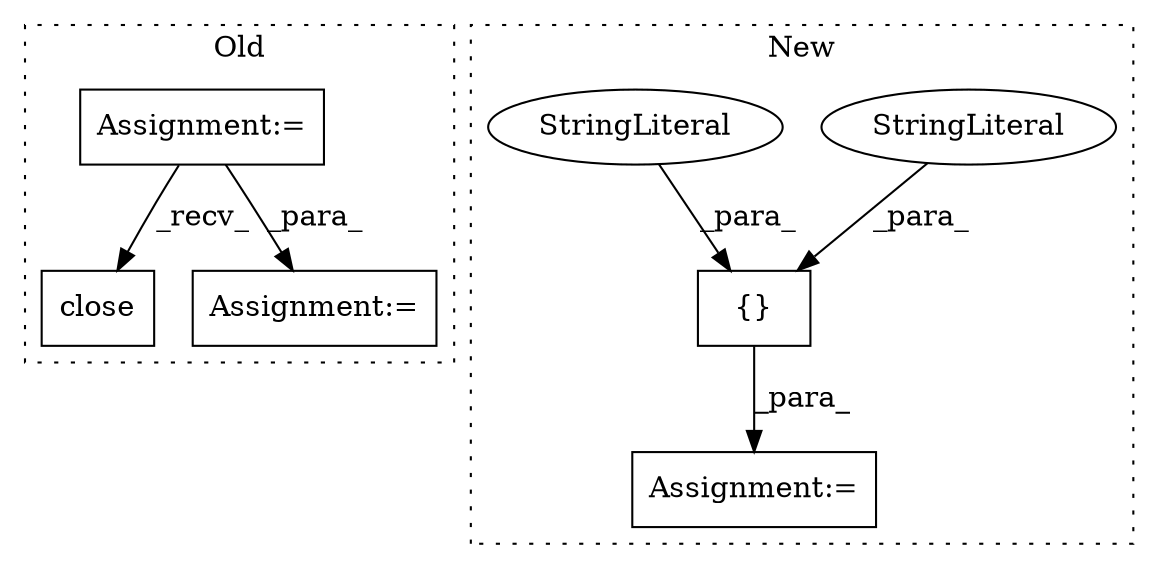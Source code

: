 digraph G {
subgraph cluster0 {
1 [label="close" a="32" s="54632" l="7" shape="box"];
3 [label="Assignment:=" a="7" s="54418" l="3" shape="box"];
5 [label="Assignment:=" a="7" s="54537" l="1" shape="box"];
label = "Old";
style="dotted";
}
subgraph cluster1 {
2 [label="{}" a="4" s="34389,34419" l="1,1" shape="box"];
4 [label="Assignment:=" a="7" s="34303,34420" l="53,2" shape="box"];
6 [label="StringLiteral" a="45" s="34405" l="6" shape="ellipse"];
7 [label="StringLiteral" a="45" s="34396" l="8" shape="ellipse"];
label = "New";
style="dotted";
}
2 -> 4 [label="_para_"];
3 -> 5 [label="_para_"];
3 -> 1 [label="_recv_"];
6 -> 2 [label="_para_"];
7 -> 2 [label="_para_"];
}